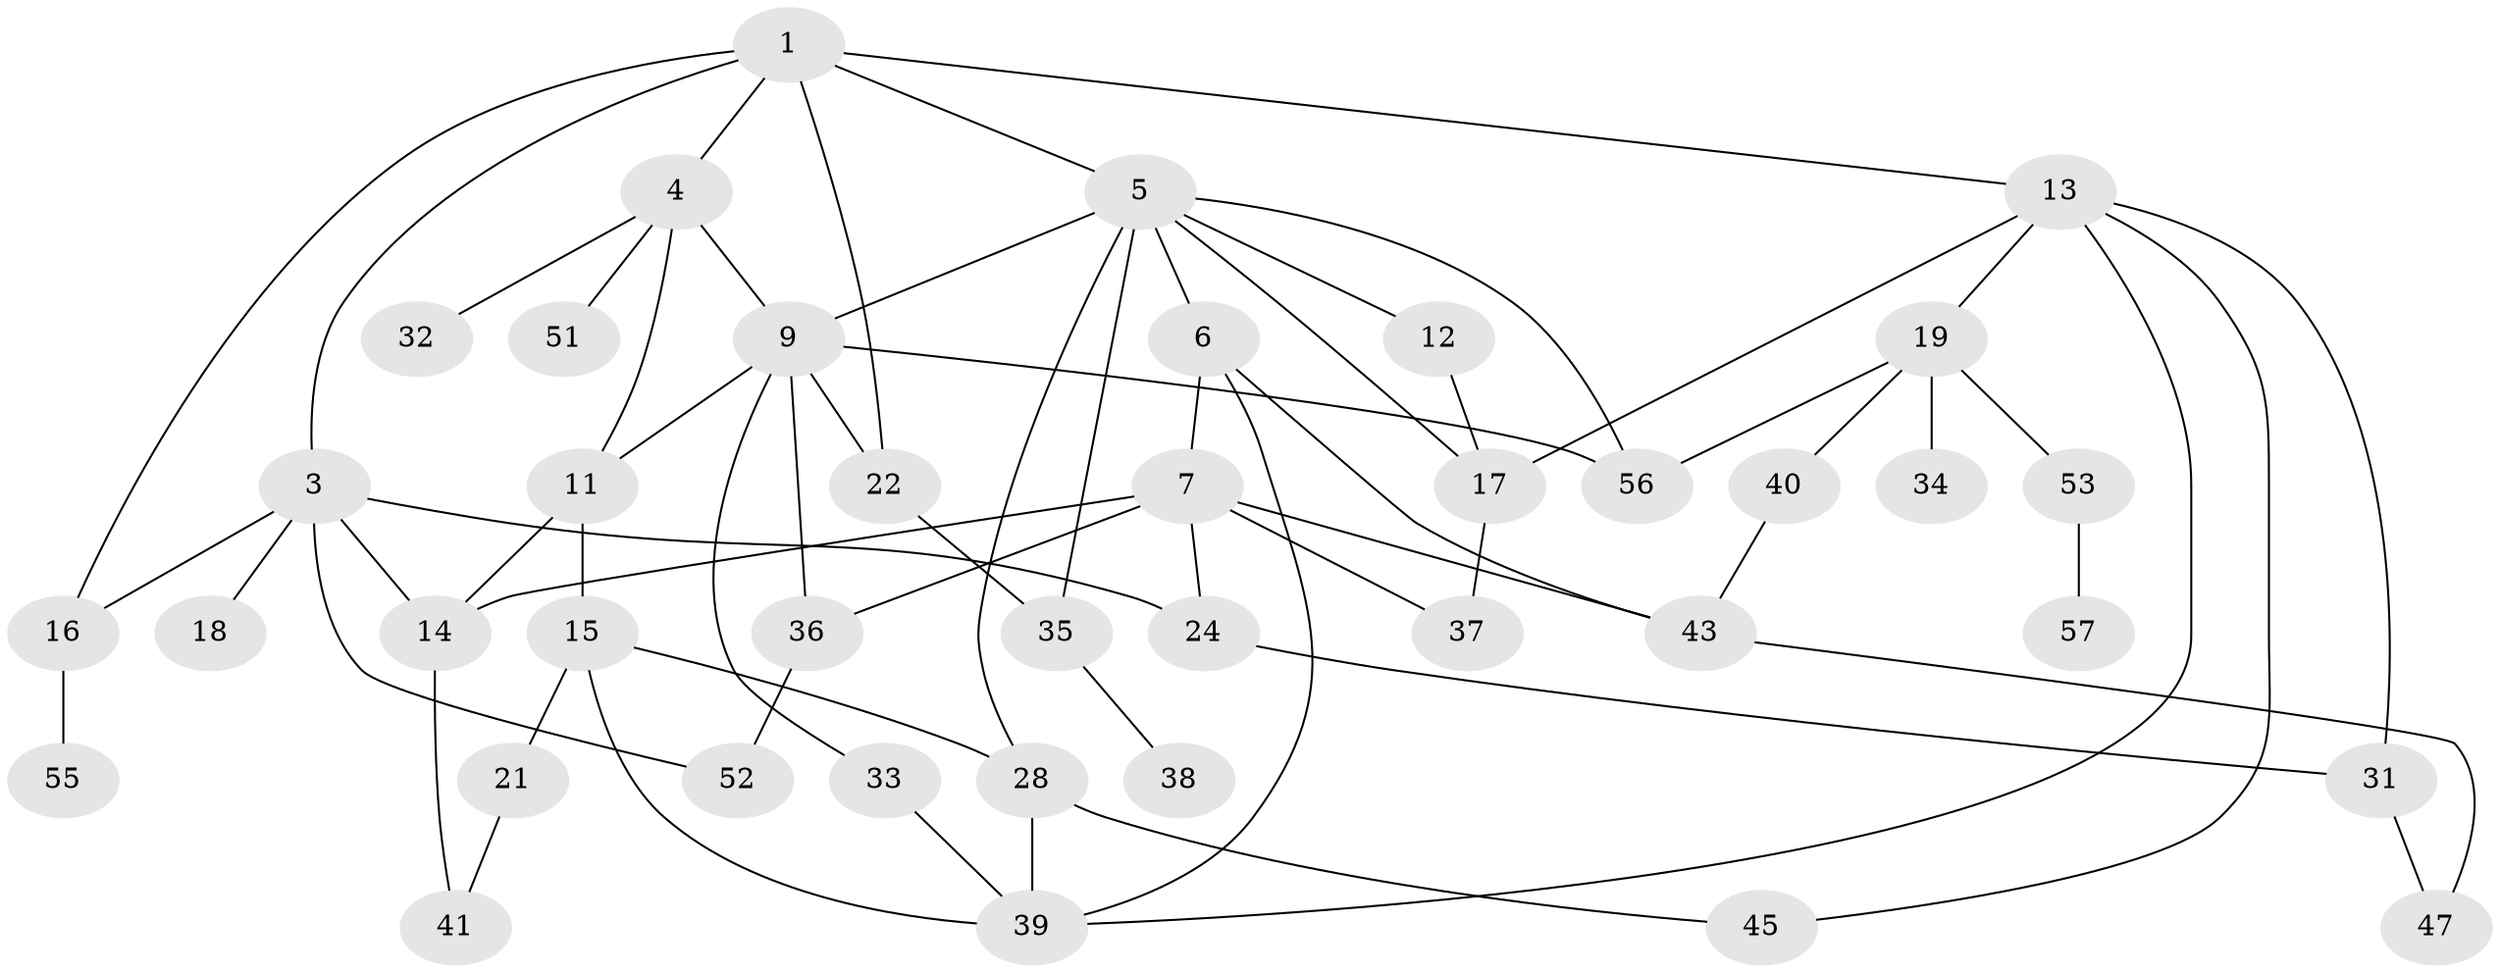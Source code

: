 // Generated by graph-tools (version 1.1) at 2025/23/03/03/25 07:23:34]
// undirected, 40 vertices, 65 edges
graph export_dot {
graph [start="1"]
  node [color=gray90,style=filled];
  1 [super="+2"];
  3 [super="+8"];
  4;
  5 [super="+10"];
  6 [super="+46"];
  7 [super="+42"];
  9 [super="+20"];
  11;
  12 [super="+29"];
  13 [super="+26"];
  14 [super="+30"];
  15;
  16 [super="+44"];
  17 [super="+49"];
  18;
  19 [super="+23"];
  21;
  22 [super="+25"];
  24 [super="+27"];
  28 [super="+58"];
  31;
  32;
  33;
  34;
  35;
  36;
  37;
  38;
  39 [super="+48"];
  40;
  41 [super="+50"];
  43 [super="+54"];
  45;
  47;
  51;
  52;
  53;
  55;
  56;
  57;
  1 -- 3;
  1 -- 4;
  1 -- 5;
  1 -- 22;
  1 -- 13;
  1 -- 16;
  3 -- 18;
  3 -- 24;
  3 -- 16;
  3 -- 52;
  3 -- 14;
  4 -- 9;
  4 -- 11;
  4 -- 32;
  4 -- 51;
  5 -- 6;
  5 -- 17;
  5 -- 9;
  5 -- 56;
  5 -- 28;
  5 -- 35;
  5 -- 12;
  6 -- 7;
  6 -- 43;
  6 -- 39;
  7 -- 24;
  7 -- 36;
  7 -- 37;
  7 -- 43;
  7 -- 14;
  9 -- 36;
  9 -- 33;
  9 -- 56;
  9 -- 11;
  9 -- 22;
  11 -- 14;
  11 -- 15;
  12 -- 17;
  13 -- 19;
  13 -- 31;
  13 -- 39;
  13 -- 17;
  13 -- 45;
  14 -- 41;
  15 -- 21;
  15 -- 28;
  15 -- 39;
  16 -- 55;
  17 -- 37;
  19 -- 56;
  19 -- 40;
  19 -- 34;
  19 -- 53;
  21 -- 41;
  22 -- 35;
  24 -- 31;
  28 -- 39;
  28 -- 45;
  31 -- 47;
  33 -- 39;
  35 -- 38;
  36 -- 52;
  40 -- 43;
  43 -- 47;
  53 -- 57;
}
